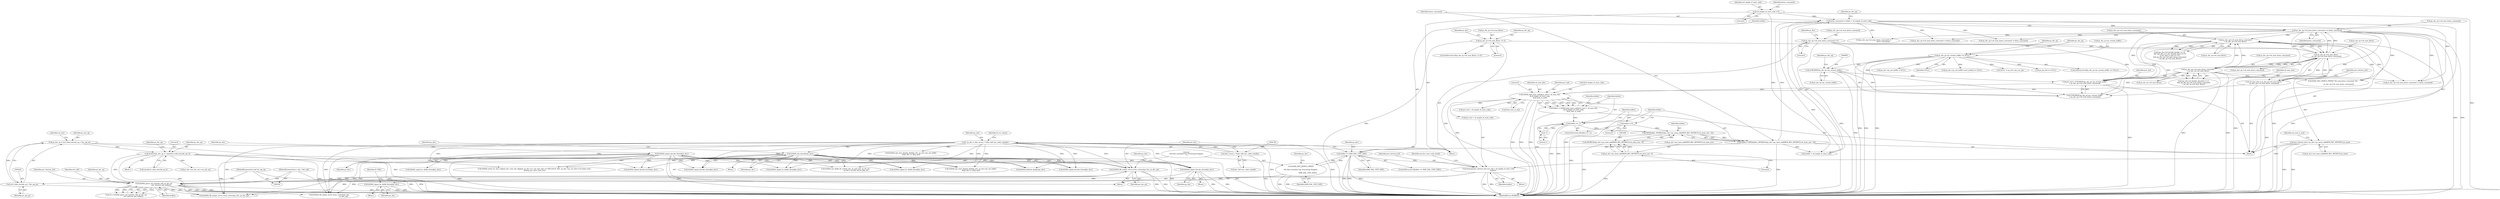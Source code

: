 digraph "0_Android_494561291a503840f385fbcd11d9bc5f4dc502b8@pointer" {
"1001409" [label="(Call,ih264d_signal_decode_thread(ps_dec))"];
"1001088" [label="(Call,ih264d_signal_decode_thread(ps_dec))"];
"1001069" [label="(Call,ih264d_fill_output_struct_from_context(ps_dec, ps_dec_op))"];
"1000155" [label="(Call,* ps_dec = (dec_struct_t *)(dec_hdl->pv_codec_handle))"];
"1000157" [label="(Call,(dec_struct_t *)(dec_hdl->pv_codec_handle))"];
"1000908" [label="(Call,ih264d_init_decoder(ps_dec))"];
"1001297" [label="(Call,ih264d_parse_nal_unit(dec_hdl, ps_dec_op,\n                              pu1_bitstrm_buf, buflen))"];
"1000150" [label="(MethodParameterIn,iv_obj_t *dec_hdl)"];
"1000229" [label="(Call,memset(ps_dec_op, 0, sizeof(ivd_video_decode_op_t)))"];
"1000217" [label="(Call,ps_dec_op = (ivd_video_decode_op_t *)pv_api_op)"];
"1000219" [label="(Call,(ivd_video_decode_op_t *)pv_api_op)"];
"1000152" [label="(MethodParameterIn,void *pv_api_op)"];
"1001221" [label="(Call,memcpy(pu1_bitstrm_buf, pu1_buf + u4_length_of_start_code,\n                   buflen))"];
"1001009" [label="(Call,pu1_bitstrm_buf = ps_dec->ps_mem_tab[MEM_REC_BITSBUF].pv_base)"];
"1001023" [label="(Call,ih264d_find_start_code(pu1_buf, 0, u4_max_ofst,\n &u4_length_of_start_code,\n &u4_next_is_aud))"];
"1000989" [label="(Call,pu1_buf = (UWORD8*)ps_dec_ip->pv_stream_buffer\n + ps_dec_op->u4_num_bytes_consumed)"];
"1000992" [label="(Call,(UWORD8*)ps_dec_ip->pv_stream_buffer)"];
"1000267" [label="(Call,ps_dec_ip->pv_stream_buffer == NULL)"];
"1001461" [label="(Call,ps_dec_op->u4_num_bytes_consumed\n < ps_dec_ip->u4_num_Bytes)"];
"1001436" [label="(Call,ps_dec_op->u4_num_bytes_consumed\n < ps_dec_ip->u4_num_Bytes)"];
"1001059" [label="(Call,ps_dec_op->u4_num_bytes_consumed += bytes_consumed)"];
"1001054" [label="(Call,bytes_consumed = buflen + u4_length_of_start_code)"];
"1001039" [label="(Call,buflen = MIN(buflen, (WORD32)(ps_dec->ps_mem_tab[MEM_REC_BITSBUF].u4_mem_size - 8)))"];
"1001041" [label="(Call,MIN(buflen, (WORD32)(ps_dec->ps_mem_tab[MEM_REC_BITSBUF].u4_mem_size - 8)))"];
"1001032" [label="(Call,buflen == -1)"];
"1001021" [label="(Call,buflen = ih264d_find_start_code(pu1_buf, 0, u4_max_ofst,\n &u4_length_of_start_code,\n &u4_next_is_aud))"];
"1001034" [label="(Call,-1)"];
"1001036" [label="(Call,buflen = 0)"];
"1001043" [label="(Call,(WORD32)(ps_dec->ps_mem_tab[MEM_REC_BITSBUF].u4_mem_size - 8))"];
"1001045" [label="(Call,ps_dec->ps_mem_tab[MEM_REC_BITSBUF].u4_mem_size - 8)"];
"1000173" [label="(Call,u4_length_of_start_code = 0)"];
"1001002" [label="(Call,ps_dec_ip->u4_num_Bytes\n - ps_dec_op->u4_num_bytes_consumed)"];
"1000288" [label="(Call,ps_dec_ip->u4_num_Bytes <= 0)"];
"1000313" [label="(Call,ps_dec_op->u4_num_bytes_consumed = 0)"];
"1001000" [label="(Call,u4_max_ofst = ps_dec_ip->u4_num_Bytes\n - ps_dec_op->u4_num_bytes_consumed)"];
"1001065" [label="(Call,buflen >= MAX_NAL_UNIT_SIZE)"];
"1001072" [label="(Call,H264_DEC_DEBUG_PRINT(\n \"\nNal Size exceeded %d, Processing Stopped..\n\",\n                            MAX_NAL_UNIT_SIZE))"];
"1001418" [label="(Call,ih264d_signal_bs_deblk_thread(ps_dec))"];
"1001222" [label="(Identifier,pu1_bitstrm_buf)"];
"1000275" [label="(Identifier,ps_dec_op)"];
"1001053" [label="(Literal,8)"];
"1001031" [label="(ControlStructure,if(buflen == -1))"];
"1001070" [label="(Identifier,ps_dec)"];
"1001027" [label="(Call,&u4_length_of_start_code)"];
"1001256" [label="(Call,ih264d_fill_output_struct_from_context(ps_dec,\n                                                           ps_dec_op))"];
"1001445" [label="(Call,((ps_dec->i4_decode_header == 0)\n && ((ps_dec->u1_pic_decode_done == 0)\n || (u4_next_is_aud == 1)))\n && (ps_dec_op->u4_num_bytes_consumed\n < ps_dec_ip->u4_num_Bytes))"];
"1001697" [label="(Call,ih264d_init_deblk_tfr_ctxt(ps_dec, ps_pad_mgr, ps_tfr_cxt,\n                                           ps_dec->u2_frm_wd_in_mbs, 0))"];
"1001462" [label="(Call,ps_dec_op->u4_num_bytes_consumed)"];
"1001069" [label="(Call,ih264d_fill_output_struct_from_context(ps_dec, ps_dec_op))"];
"1001003" [label="(Call,ps_dec_ip->u4_num_Bytes)"];
"1001006" [label="(Call,ps_dec_op->u4_num_bytes_consumed)"];
"1001228" [label="(Identifier,u4_first_start_code_found)"];
"1001147" [label="(Call,pu1_buf + u4_length_of_start_code)"];
"1000994" [label="(Call,ps_dec_ip->pv_stream_buffer)"];
"1000175" [label="(Literal,0)"];
"1001073" [label="(Literal,\"\nNal Size exceeded %d, Processing Stopped..\n\")"];
"1001226" [label="(Identifier,buflen)"];
"1001088" [label="(Call,ih264d_signal_decode_thread(ps_dec))"];
"1000268" [label="(Call,ps_dec_ip->pv_stream_buffer)"];
"1001299" [label="(Identifier,ps_dec_op)"];
"1000225" [label="(Identifier,u4_size)"];
"1001430" [label="(Call,(ps_dec->i4_header_decoded != 3)\n && (ps_dec_op->u4_num_bytes_consumed\n < ps_dec_ip->u4_num_Bytes))"];
"1002023" [label="(Call,ih264d_signal_bs_deblk_thread(ps_dec))"];
"1002037" [label="(Call,ih264d_get_next_display_field(ps_dec, ps_dec->ps_out_buffer,\n &(ps_dec->s_disp_op)))"];
"1001029" [label="(Call,&u4_next_is_aud)"];
"1001001" [label="(Identifier,u4_max_ofst)"];
"1001300" [label="(Identifier,pu1_bitstrm_buf)"];
"1000222" [label="(Block,)"];
"1001221" [label="(Call,memcpy(pu1_bitstrm_buf, pu1_buf + u4_length_of_start_code,\n                   buflen))"];
"1001140" [label="(Identifier,ps_dec)"];
"1001023" [label="(Call,ih264d_find_start_code(pu1_buf, 0, u4_max_ofst,\n &u4_length_of_start_code,\n &u4_next_is_aud))"];
"1001074" [label="(Identifier,MAX_NAL_UNIT_SIZE)"];
"1001010" [label="(Identifier,pu1_bitstrm_buf)"];
"1000991" [label="(Call,(UWORD8*)ps_dec_ip->pv_stream_buffer\n + ps_dec_op->u4_num_bytes_consumed)"];
"1000173" [label="(Call,u4_length_of_start_code = 0)"];
"1001019" [label="(Identifier,u4_next_is_aud)"];
"1000912" [label="(Identifier,ps_dec)"];
"1001440" [label="(Call,ps_dec_ip->u4_num_Bytes)"];
"1001066" [label="(Identifier,buflen)"];
"1000152" [label="(MethodParameterIn,void *pv_api_op)"];
"1001021" [label="(Call,buflen = ih264d_find_start_code(pu1_buf, 0, u4_max_ofst,\n &u4_length_of_start_code,\n &u4_next_is_aud))"];
"1000230" [label="(Identifier,ps_dec_op)"];
"1001608" [label="(Call,ih264d_signal_decode_thread(ps_dec))"];
"1000159" [label="(Call,dec_hdl->pv_codec_handle)"];
"1001358" [label="(Call,ps_dec_op->u4_num_bytes_consumed -= bytes_consumed)"];
"1001060" [label="(Call,ps_dec_op->u4_num_bytes_consumed)"];
"1000217" [label="(Call,ps_dec_op = (ivd_video_decode_op_t *)pv_api_op)"];
"1000418" [label="(Call,ps_dec->ps_out_buffer->pu1_bufs[i] == NULL)"];
"1000157" [label="(Call,(dec_struct_t *)(dec_hdl->pv_codec_handle))"];
"1000909" [label="(Identifier,ps_dec)"];
"1001055" [label="(Identifier,bytes_consumed)"];
"1000229" [label="(Call,memset(ps_dec_op, 0, sizeof(ivd_video_decode_op_t)))"];
"1001418" [label="(Call,ih264d_signal_bs_deblk_thread(ps_dec))"];
"1001009" [label="(Call,pu1_bitstrm_buf = ps_dec->ps_mem_tab[MEM_REC_BITSBUF].pv_base)"];
"1002143" [label="(Call,NULL != ps_dec->ps_cur_sps)"];
"1001731" [label="(Call,ih264d_signal_decode_thread(ps_dec))"];
"1001839" [label="(Call,ih264d_signal_bs_deblk_thread(ps_dec))"];
"1001414" [label="(Identifier,ps_dec)"];
"1001301" [label="(Identifier,buflen)"];
"1001011" [label="(Call,ps_dec->ps_mem_tab[MEM_REC_BITSBUF].pv_base)"];
"1001033" [label="(Identifier,buflen)"];
"1000153" [label="(Block,)"];
"1000635" [label="(Call,ps_pic_buf == NULL)"];
"1000287" [label="(ControlStructure,if(ps_dec_ip->u4_num_Bytes <= 0))"];
"1000232" [label="(Call,sizeof(ivd_video_decode_op_t))"];
"1001410" [label="(Identifier,ps_dec)"];
"1001072" [label="(Call,H264_DEC_DEBUG_PRINT(\n \"\nNal Size exceeded %d, Processing Stopped..\n\",\n                            MAX_NAL_UNIT_SIZE))"];
"1001036" [label="(Call,buflen = 0)"];
"1001002" [label="(Call,ps_dec_ip->u4_num_Bytes\n - ps_dec_op->u4_num_bytes_consumed)"];
"1001054" [label="(Call,bytes_consumed = buflen + u4_length_of_start_code)"];
"1001037" [label="(Identifier,buflen)"];
"1000907" [label="(Block,)"];
"1001223" [label="(Call,pu1_buf + u4_length_of_start_code)"];
"1001419" [label="(Identifier,ps_dec)"];
"1001039" [label="(Call,buflen = MIN(buflen, (WORD32)(ps_dec->ps_mem_tab[MEM_REC_BITSBUF].u4_mem_size - 8)))"];
"1001046" [label="(Call,ps_dec->ps_mem_tab[MEM_REC_BITSBUF].u4_mem_size)"];
"1001901" [label="(Call,ih264d_deblock_display(ps_dec))"];
"1001063" [label="(Identifier,bytes_consumed)"];
"1000267" [label="(Call,ps_dec_ip->pv_stream_buffer == NULL)"];
"1001417" [label="(Block,)"];
"1001624" [label="(Call,ps_dec_op->u4_num_bytes_consumed -= bytes_consumed)"];
"1001381" [label="(Call,ps_dec_op->u4_num_bytes_consumed -= bytes_consumed)"];
"1000155" [label="(Call,* ps_dec = (dec_struct_t *)(dec_hdl->pv_codec_handle))"];
"1000314" [label="(Call,ps_dec_op->u4_num_bytes_consumed)"];
"1001061" [label="(Identifier,ps_dec_op)"];
"1001025" [label="(Literal,0)"];
"1001172" [label="(Call,ps_dec_op->u4_num_bytes_consumed -=\n                                        bytes_consumed)"];
"1000998" [label="(Identifier,ps_dec_op)"];
"1000292" [label="(Literal,0)"];
"1000266" [label="(ControlStructure,if(ps_dec_ip->pv_stream_buffer == NULL))"];
"1001295" [label="(Call,ret = ih264d_parse_nal_unit(dec_hdl, ps_dec_op,\n                              pu1_bitstrm_buf, buflen))"];
"1000318" [label="(Call,ps_dec->ps_out_buffer = NULL)"];
"1001220" [label="(Block,)"];
"1000290" [label="(Identifier,ps_dec_ip)"];
"1001067" [label="(Identifier,MAX_NAL_UNIT_SIZE)"];
"1001026" [label="(Identifier,u4_max_ofst)"];
"1001071" [label="(Identifier,ps_dec_op)"];
"1001024" [label="(Identifier,pu1_buf)"];
"1001298" [label="(Identifier,dec_hdl)"];
"1000271" [label="(Identifier,NULL)"];
"1001045" [label="(Call,ps_dec->ps_mem_tab[MEM_REC_BITSBUF].u4_mem_size - 8)"];
"1000988" [label="(Block,)"];
"1000989" [label="(Call,pu1_buf = (UWORD8*)ps_dec_ip->pv_stream_buffer\n + ps_dec_op->u4_num_bytes_consumed)"];
"1000990" [label="(Identifier,pu1_buf)"];
"1000725" [label="(Call,ih264d_get_next_display_field(ps_dec, ps_dec->ps_out_buffer,\n &(ps_dec->s_disp_op)))"];
"1001022" [label="(Identifier,buflen)"];
"1001380" [label="(Block,)"];
"1001056" [label="(Call,buflen + u4_length_of_start_code)"];
"1001041" [label="(Call,MIN(buflen, (WORD32)(ps_dec->ps_mem_tab[MEM_REC_BITSBUF].u4_mem_size - 8)))"];
"1000320" [label="(Identifier,ps_dec)"];
"1001000" [label="(Call,u4_max_ofst = ps_dec_ip->u4_num_Bytes\n - ps_dec_op->u4_num_bytes_consumed)"];
"1000992" [label="(Call,(UWORD8*)ps_dec_ip->pv_stream_buffer)"];
"1000288" [label="(Call,ps_dec_ip->u4_num_Bytes <= 0)"];
"1000289" [label="(Call,ps_dec_ip->u4_num_Bytes)"];
"1000156" [label="(Identifier,ps_dec)"];
"1000239" [label="(Call,ps_dec->pv_dec_out = ps_dec_op)"];
"1001089" [label="(Identifier,ps_dec)"];
"1001122" [label="(Call,ih264d_signal_bs_deblk_thread(ps_dec))"];
"1001205" [label="(Call,ih264d_signal_decode_thread(ps_dec))"];
"1002065" [label="(Call,ih264d_fill_output_struct_from_context(ps_dec, ps_dec_op))"];
"1000150" [label="(MethodParameterIn,iv_obj_t *dec_hdl)"];
"1000218" [label="(Identifier,ps_dec_op)"];
"1000313" [label="(Call,ps_dec_op->u4_num_bytes_consumed = 0)"];
"1001042" [label="(Identifier,buflen)"];
"1001064" [label="(ControlStructure,if(buflen >= MAX_NAL_UNIT_SIZE))"];
"1000908" [label="(Call,ih264d_init_decoder(ps_dec))"];
"1002185" [label="(MethodReturn,WORD32)"];
"1000296" [label="(Identifier,ps_dec_op)"];
"1000164" [label="(Identifier,i4_err_status)"];
"1000174" [label="(Identifier,u4_length_of_start_code)"];
"1001068" [label="(Block,)"];
"1001043" [label="(Call,(WORD32)(ps_dec->ps_mem_tab[MEM_REC_BITSBUF].u4_mem_size - 8))"];
"1000219" [label="(Call,(ivd_video_decode_op_t *)pv_api_op)"];
"1002178" [label="(Call,H264_DEC_DEBUG_PRINT(\"The num bytes consumed: %d\n\",\n                         ps_dec_op->u4_num_bytes_consumed))"];
"1001040" [label="(Identifier,buflen)"];
"1001065" [label="(Call,buflen >= MAX_NAL_UNIT_SIZE)"];
"1000178" [label="(Identifier,bytes_consumed)"];
"1001059" [label="(Call,ps_dec_op->u4_num_bytes_consumed += bytes_consumed)"];
"1000236" [label="(Identifier,ps_dec_op)"];
"1001038" [label="(Literal,0)"];
"1001297" [label="(Call,ih264d_parse_nal_unit(dec_hdl, ps_dec_op,\n                              pu1_bitstrm_buf, buflen))"];
"1001409" [label="(Call,ih264d_signal_decode_thread(ps_dec))"];
"1001077" [label="(Identifier,ps_dec)"];
"1000231" [label="(Literal,0)"];
"1000221" [label="(Identifier,pv_api_op)"];
"1001436" [label="(Call,ps_dec_op->u4_num_bytes_consumed\n < ps_dec_ip->u4_num_Bytes)"];
"1001555" [label="(Call,ih264d_mark_err_slice_skip(ps_dec, num_mb_skipped, ps_dec->u1_nal_unit_type == IDR_SLICE_NAL, ps_dec->ps_cur_slice->u2_frame_num,\n &temp_poc, prev_slice_err))"];
"1001437" [label="(Call,ps_dec_op->u4_num_bytes_consumed)"];
"1000317" [label="(Literal,0)"];
"1001421" [label="(Identifier,IV_FAIL)"];
"1001461" [label="(Call,ps_dec_op->u4_num_bytes_consumed\n < ps_dec_ip->u4_num_Bytes)"];
"1001034" [label="(Call,-1)"];
"1001465" [label="(Call,ps_dec_ip->u4_num_Bytes)"];
"1001032" [label="(Call,buflen == -1)"];
"1001093" [label="(Identifier,ps_dec)"];
"1001035" [label="(Literal,1)"];
"1000310" [label="(Identifier,ps_dec)"];
"1001409" -> "1001380"  [label="AST: "];
"1001409" -> "1001410"  [label="CFG: "];
"1001410" -> "1001409"  [label="AST: "];
"1001414" -> "1001409"  [label="CFG: "];
"1001409" -> "1002185"  [label="DDG: "];
"1001409" -> "1002185"  [label="DDG: "];
"1001088" -> "1001409"  [label="DDG: "];
"1000155" -> "1001409"  [label="DDG: "];
"1000908" -> "1001409"  [label="DDG: "];
"1001409" -> "1001418"  [label="DDG: "];
"1001088" -> "1001068"  [label="AST: "];
"1001088" -> "1001089"  [label="CFG: "];
"1001089" -> "1001088"  [label="AST: "];
"1001093" -> "1001088"  [label="CFG: "];
"1001088" -> "1002185"  [label="DDG: "];
"1001088" -> "1002185"  [label="DDG: "];
"1001088" -> "1001069"  [label="DDG: "];
"1001069" -> "1001088"  [label="DDG: "];
"1001088" -> "1001122"  [label="DDG: "];
"1001088" -> "1001205"  [label="DDG: "];
"1001088" -> "1001256"  [label="DDG: "];
"1001088" -> "1001555"  [label="DDG: "];
"1001088" -> "1001608"  [label="DDG: "];
"1001088" -> "1001697"  [label="DDG: "];
"1001088" -> "1001731"  [label="DDG: "];
"1001088" -> "1001839"  [label="DDG: "];
"1001088" -> "1001901"  [label="DDG: "];
"1001088" -> "1002023"  [label="DDG: "];
"1001088" -> "1002037"  [label="DDG: "];
"1001088" -> "1002065"  [label="DDG: "];
"1001069" -> "1001068"  [label="AST: "];
"1001069" -> "1001071"  [label="CFG: "];
"1001070" -> "1001069"  [label="AST: "];
"1001071" -> "1001069"  [label="AST: "];
"1001073" -> "1001069"  [label="CFG: "];
"1001069" -> "1002185"  [label="DDG: "];
"1001069" -> "1002185"  [label="DDG: "];
"1000155" -> "1001069"  [label="DDG: "];
"1000908" -> "1001069"  [label="DDG: "];
"1001297" -> "1001069"  [label="DDG: "];
"1000229" -> "1001069"  [label="DDG: "];
"1001069" -> "1001256"  [label="DDG: "];
"1001069" -> "1001297"  [label="DDG: "];
"1001069" -> "1002065"  [label="DDG: "];
"1000155" -> "1000153"  [label="AST: "];
"1000155" -> "1000157"  [label="CFG: "];
"1000156" -> "1000155"  [label="AST: "];
"1000157" -> "1000155"  [label="AST: "];
"1000164" -> "1000155"  [label="CFG: "];
"1000155" -> "1002185"  [label="DDG: "];
"1000155" -> "1002185"  [label="DDG: "];
"1000157" -> "1000155"  [label="DDG: "];
"1000155" -> "1000725"  [label="DDG: "];
"1000155" -> "1000908"  [label="DDG: "];
"1000155" -> "1001205"  [label="DDG: "];
"1000155" -> "1001256"  [label="DDG: "];
"1000155" -> "1001555"  [label="DDG: "];
"1000155" -> "1001608"  [label="DDG: "];
"1000155" -> "1001697"  [label="DDG: "];
"1000155" -> "1001731"  [label="DDG: "];
"1000155" -> "1001839"  [label="DDG: "];
"1000155" -> "1001901"  [label="DDG: "];
"1000155" -> "1002023"  [label="DDG: "];
"1000155" -> "1002037"  [label="DDG: "];
"1000155" -> "1002065"  [label="DDG: "];
"1000157" -> "1000159"  [label="CFG: "];
"1000158" -> "1000157"  [label="AST: "];
"1000159" -> "1000157"  [label="AST: "];
"1000157" -> "1002185"  [label="DDG: "];
"1000908" -> "1000907"  [label="AST: "];
"1000908" -> "1000909"  [label="CFG: "];
"1000909" -> "1000908"  [label="AST: "];
"1000912" -> "1000908"  [label="CFG: "];
"1000908" -> "1002185"  [label="DDG: "];
"1000908" -> "1002185"  [label="DDG: "];
"1000908" -> "1001205"  [label="DDG: "];
"1000908" -> "1001256"  [label="DDG: "];
"1000908" -> "1001555"  [label="DDG: "];
"1000908" -> "1001608"  [label="DDG: "];
"1000908" -> "1001697"  [label="DDG: "];
"1000908" -> "1001731"  [label="DDG: "];
"1000908" -> "1001839"  [label="DDG: "];
"1000908" -> "1001901"  [label="DDG: "];
"1000908" -> "1002023"  [label="DDG: "];
"1000908" -> "1002037"  [label="DDG: "];
"1000908" -> "1002065"  [label="DDG: "];
"1001297" -> "1001295"  [label="AST: "];
"1001297" -> "1001301"  [label="CFG: "];
"1001298" -> "1001297"  [label="AST: "];
"1001299" -> "1001297"  [label="AST: "];
"1001300" -> "1001297"  [label="AST: "];
"1001301" -> "1001297"  [label="AST: "];
"1001295" -> "1001297"  [label="CFG: "];
"1001297" -> "1002185"  [label="DDG: "];
"1001297" -> "1002185"  [label="DDG: "];
"1001297" -> "1002185"  [label="DDG: "];
"1001297" -> "1002185"  [label="DDG: "];
"1001297" -> "1001256"  [label="DDG: "];
"1001297" -> "1001295"  [label="DDG: "];
"1001297" -> "1001295"  [label="DDG: "];
"1001297" -> "1001295"  [label="DDG: "];
"1001297" -> "1001295"  [label="DDG: "];
"1000150" -> "1001297"  [label="DDG: "];
"1000229" -> "1001297"  [label="DDG: "];
"1001221" -> "1001297"  [label="DDG: "];
"1001221" -> "1001297"  [label="DDG: "];
"1001297" -> "1002065"  [label="DDG: "];
"1000150" -> "1000149"  [label="AST: "];
"1000150" -> "1002185"  [label="DDG: "];
"1000229" -> "1000222"  [label="AST: "];
"1000229" -> "1000232"  [label="CFG: "];
"1000230" -> "1000229"  [label="AST: "];
"1000231" -> "1000229"  [label="AST: "];
"1000232" -> "1000229"  [label="AST: "];
"1000236" -> "1000229"  [label="CFG: "];
"1000229" -> "1002185"  [label="DDG: "];
"1000217" -> "1000229"  [label="DDG: "];
"1000229" -> "1000239"  [label="DDG: "];
"1000229" -> "1001256"  [label="DDG: "];
"1000229" -> "1002065"  [label="DDG: "];
"1000217" -> "1000153"  [label="AST: "];
"1000217" -> "1000219"  [label="CFG: "];
"1000218" -> "1000217"  [label="AST: "];
"1000219" -> "1000217"  [label="AST: "];
"1000225" -> "1000217"  [label="CFG: "];
"1000217" -> "1002185"  [label="DDG: "];
"1000219" -> "1000217"  [label="DDG: "];
"1000219" -> "1000221"  [label="CFG: "];
"1000220" -> "1000219"  [label="AST: "];
"1000221" -> "1000219"  [label="AST: "];
"1000219" -> "1002185"  [label="DDG: "];
"1000152" -> "1000219"  [label="DDG: "];
"1000152" -> "1000149"  [label="AST: "];
"1000152" -> "1002185"  [label="DDG: "];
"1001221" -> "1001220"  [label="AST: "];
"1001221" -> "1001226"  [label="CFG: "];
"1001222" -> "1001221"  [label="AST: "];
"1001223" -> "1001221"  [label="AST: "];
"1001226" -> "1001221"  [label="AST: "];
"1001228" -> "1001221"  [label="CFG: "];
"1001221" -> "1002185"  [label="DDG: "];
"1001221" -> "1002185"  [label="DDG: "];
"1001009" -> "1001221"  [label="DDG: "];
"1001023" -> "1001221"  [label="DDG: "];
"1001065" -> "1001221"  [label="DDG: "];
"1001009" -> "1000988"  [label="AST: "];
"1001009" -> "1001011"  [label="CFG: "];
"1001010" -> "1001009"  [label="AST: "];
"1001011" -> "1001009"  [label="AST: "];
"1001019" -> "1001009"  [label="CFG: "];
"1001009" -> "1002185"  [label="DDG: "];
"1001009" -> "1002185"  [label="DDG: "];
"1001023" -> "1001021"  [label="AST: "];
"1001023" -> "1001029"  [label="CFG: "];
"1001024" -> "1001023"  [label="AST: "];
"1001025" -> "1001023"  [label="AST: "];
"1001026" -> "1001023"  [label="AST: "];
"1001027" -> "1001023"  [label="AST: "];
"1001029" -> "1001023"  [label="AST: "];
"1001021" -> "1001023"  [label="CFG: "];
"1001023" -> "1002185"  [label="DDG: "];
"1001023" -> "1002185"  [label="DDG: "];
"1001023" -> "1002185"  [label="DDG: "];
"1001023" -> "1002185"  [label="DDG: "];
"1001023" -> "1001021"  [label="DDG: "];
"1001023" -> "1001021"  [label="DDG: "];
"1001023" -> "1001021"  [label="DDG: "];
"1001023" -> "1001021"  [label="DDG: "];
"1001023" -> "1001021"  [label="DDG: "];
"1000989" -> "1001023"  [label="DDG: "];
"1001000" -> "1001023"  [label="DDG: "];
"1001023" -> "1001147"  [label="DDG: "];
"1001023" -> "1001223"  [label="DDG: "];
"1000989" -> "1000988"  [label="AST: "];
"1000989" -> "1000991"  [label="CFG: "];
"1000990" -> "1000989"  [label="AST: "];
"1000991" -> "1000989"  [label="AST: "];
"1001001" -> "1000989"  [label="CFG: "];
"1000989" -> "1002185"  [label="DDG: "];
"1000992" -> "1000989"  [label="DDG: "];
"1001461" -> "1000989"  [label="DDG: "];
"1001436" -> "1000989"  [label="DDG: "];
"1001059" -> "1000989"  [label="DDG: "];
"1000313" -> "1000989"  [label="DDG: "];
"1000992" -> "1000991"  [label="AST: "];
"1000992" -> "1000994"  [label="CFG: "];
"1000993" -> "1000992"  [label="AST: "];
"1000994" -> "1000992"  [label="AST: "];
"1000998" -> "1000992"  [label="CFG: "];
"1000992" -> "1002185"  [label="DDG: "];
"1000992" -> "1000991"  [label="DDG: "];
"1000267" -> "1000992"  [label="DDG: "];
"1000267" -> "1000266"  [label="AST: "];
"1000267" -> "1000271"  [label="CFG: "];
"1000268" -> "1000267"  [label="AST: "];
"1000271" -> "1000267"  [label="AST: "];
"1000275" -> "1000267"  [label="CFG: "];
"1000290" -> "1000267"  [label="CFG: "];
"1000267" -> "1002185"  [label="DDG: "];
"1000267" -> "1002185"  [label="DDG: "];
"1000267" -> "1002185"  [label="DDG: "];
"1000267" -> "1000318"  [label="DDG: "];
"1000267" -> "1000418"  [label="DDG: "];
"1000267" -> "1000635"  [label="DDG: "];
"1000267" -> "1002143"  [label="DDG: "];
"1001461" -> "1001445"  [label="AST: "];
"1001461" -> "1001465"  [label="CFG: "];
"1001462" -> "1001461"  [label="AST: "];
"1001465" -> "1001461"  [label="AST: "];
"1001445" -> "1001461"  [label="CFG: "];
"1001461" -> "1002185"  [label="DDG: "];
"1001461" -> "1002185"  [label="DDG: "];
"1001461" -> "1000991"  [label="DDG: "];
"1001461" -> "1001002"  [label="DDG: "];
"1001461" -> "1001002"  [label="DDG: "];
"1001461" -> "1001445"  [label="DDG: "];
"1001461" -> "1001445"  [label="DDG: "];
"1001436" -> "1001461"  [label="DDG: "];
"1001436" -> "1001461"  [label="DDG: "];
"1001059" -> "1001461"  [label="DDG: "];
"1001002" -> "1001461"  [label="DDG: "];
"1001461" -> "1001624"  [label="DDG: "];
"1001461" -> "1002178"  [label="DDG: "];
"1001436" -> "1001430"  [label="AST: "];
"1001436" -> "1001440"  [label="CFG: "];
"1001437" -> "1001436"  [label="AST: "];
"1001440" -> "1001436"  [label="AST: "];
"1001430" -> "1001436"  [label="CFG: "];
"1001436" -> "1002185"  [label="DDG: "];
"1001436" -> "1002185"  [label="DDG: "];
"1001436" -> "1000991"  [label="DDG: "];
"1001436" -> "1001002"  [label="DDG: "];
"1001436" -> "1001002"  [label="DDG: "];
"1001436" -> "1001430"  [label="DDG: "];
"1001436" -> "1001430"  [label="DDG: "];
"1001059" -> "1001436"  [label="DDG: "];
"1001002" -> "1001436"  [label="DDG: "];
"1001436" -> "1001624"  [label="DDG: "];
"1001436" -> "1002178"  [label="DDG: "];
"1001059" -> "1000988"  [label="AST: "];
"1001059" -> "1001063"  [label="CFG: "];
"1001060" -> "1001059"  [label="AST: "];
"1001063" -> "1001059"  [label="AST: "];
"1001066" -> "1001059"  [label="CFG: "];
"1001059" -> "1002185"  [label="DDG: "];
"1001059" -> "1002185"  [label="DDG: "];
"1001059" -> "1000991"  [label="DDG: "];
"1001059" -> "1001002"  [label="DDG: "];
"1001054" -> "1001059"  [label="DDG: "];
"1001002" -> "1001059"  [label="DDG: "];
"1001059" -> "1001172"  [label="DDG: "];
"1001059" -> "1001358"  [label="DDG: "];
"1001059" -> "1001381"  [label="DDG: "];
"1001059" -> "1001624"  [label="DDG: "];
"1001059" -> "1002178"  [label="DDG: "];
"1001054" -> "1000988"  [label="AST: "];
"1001054" -> "1001056"  [label="CFG: "];
"1001055" -> "1001054"  [label="AST: "];
"1001056" -> "1001054"  [label="AST: "];
"1001061" -> "1001054"  [label="CFG: "];
"1001054" -> "1002185"  [label="DDG: "];
"1001039" -> "1001054"  [label="DDG: "];
"1000173" -> "1001054"  [label="DDG: "];
"1001054" -> "1001172"  [label="DDG: "];
"1001054" -> "1001358"  [label="DDG: "];
"1001054" -> "1001381"  [label="DDG: "];
"1001054" -> "1001624"  [label="DDG: "];
"1001039" -> "1000988"  [label="AST: "];
"1001039" -> "1001041"  [label="CFG: "];
"1001040" -> "1001039"  [label="AST: "];
"1001041" -> "1001039"  [label="AST: "];
"1001055" -> "1001039"  [label="CFG: "];
"1001039" -> "1002185"  [label="DDG: "];
"1001041" -> "1001039"  [label="DDG: "];
"1001041" -> "1001039"  [label="DDG: "];
"1001039" -> "1001056"  [label="DDG: "];
"1001039" -> "1001065"  [label="DDG: "];
"1001041" -> "1001043"  [label="CFG: "];
"1001042" -> "1001041"  [label="AST: "];
"1001043" -> "1001041"  [label="AST: "];
"1001041" -> "1002185"  [label="DDG: "];
"1001032" -> "1001041"  [label="DDG: "];
"1001036" -> "1001041"  [label="DDG: "];
"1001043" -> "1001041"  [label="DDG: "];
"1001032" -> "1001031"  [label="AST: "];
"1001032" -> "1001034"  [label="CFG: "];
"1001033" -> "1001032"  [label="AST: "];
"1001034" -> "1001032"  [label="AST: "];
"1001037" -> "1001032"  [label="CFG: "];
"1001040" -> "1001032"  [label="CFG: "];
"1001032" -> "1002185"  [label="DDG: "];
"1001032" -> "1002185"  [label="DDG: "];
"1001021" -> "1001032"  [label="DDG: "];
"1001034" -> "1001032"  [label="DDG: "];
"1001021" -> "1000988"  [label="AST: "];
"1001022" -> "1001021"  [label="AST: "];
"1001033" -> "1001021"  [label="CFG: "];
"1001021" -> "1002185"  [label="DDG: "];
"1001034" -> "1001035"  [label="CFG: "];
"1001035" -> "1001034"  [label="AST: "];
"1001036" -> "1001031"  [label="AST: "];
"1001036" -> "1001038"  [label="CFG: "];
"1001037" -> "1001036"  [label="AST: "];
"1001038" -> "1001036"  [label="AST: "];
"1001040" -> "1001036"  [label="CFG: "];
"1001043" -> "1001045"  [label="CFG: "];
"1001044" -> "1001043"  [label="AST: "];
"1001045" -> "1001043"  [label="AST: "];
"1001043" -> "1002185"  [label="DDG: "];
"1001045" -> "1001043"  [label="DDG: "];
"1001045" -> "1001043"  [label="DDG: "];
"1001045" -> "1001053"  [label="CFG: "];
"1001046" -> "1001045"  [label="AST: "];
"1001053" -> "1001045"  [label="AST: "];
"1001045" -> "1002185"  [label="DDG: "];
"1000173" -> "1000153"  [label="AST: "];
"1000173" -> "1000175"  [label="CFG: "];
"1000174" -> "1000173"  [label="AST: "];
"1000175" -> "1000173"  [label="AST: "];
"1000178" -> "1000173"  [label="CFG: "];
"1000173" -> "1002185"  [label="DDG: "];
"1000173" -> "1001056"  [label="DDG: "];
"1001002" -> "1001000"  [label="AST: "];
"1001002" -> "1001006"  [label="CFG: "];
"1001003" -> "1001002"  [label="AST: "];
"1001006" -> "1001002"  [label="AST: "];
"1001000" -> "1001002"  [label="CFG: "];
"1001002" -> "1002185"  [label="DDG: "];
"1001002" -> "1001000"  [label="DDG: "];
"1001002" -> "1001000"  [label="DDG: "];
"1000288" -> "1001002"  [label="DDG: "];
"1000313" -> "1001002"  [label="DDG: "];
"1000288" -> "1000287"  [label="AST: "];
"1000288" -> "1000292"  [label="CFG: "];
"1000289" -> "1000288"  [label="AST: "];
"1000292" -> "1000288"  [label="AST: "];
"1000296" -> "1000288"  [label="CFG: "];
"1000310" -> "1000288"  [label="CFG: "];
"1000288" -> "1002185"  [label="DDG: "];
"1000288" -> "1002185"  [label="DDG: "];
"1000313" -> "1000153"  [label="AST: "];
"1000313" -> "1000317"  [label="CFG: "];
"1000314" -> "1000313"  [label="AST: "];
"1000317" -> "1000313"  [label="AST: "];
"1000320" -> "1000313"  [label="CFG: "];
"1000313" -> "1002185"  [label="DDG: "];
"1000313" -> "1000991"  [label="DDG: "];
"1001000" -> "1000988"  [label="AST: "];
"1001001" -> "1001000"  [label="AST: "];
"1001010" -> "1001000"  [label="CFG: "];
"1001000" -> "1002185"  [label="DDG: "];
"1001065" -> "1001064"  [label="AST: "];
"1001065" -> "1001067"  [label="CFG: "];
"1001066" -> "1001065"  [label="AST: "];
"1001067" -> "1001065"  [label="AST: "];
"1001070" -> "1001065"  [label="CFG: "];
"1001140" -> "1001065"  [label="CFG: "];
"1001065" -> "1002185"  [label="DDG: "];
"1001065" -> "1002185"  [label="DDG: "];
"1001065" -> "1002185"  [label="DDG: "];
"1001072" -> "1001065"  [label="DDG: "];
"1001065" -> "1001072"  [label="DDG: "];
"1001072" -> "1001068"  [label="AST: "];
"1001072" -> "1001074"  [label="CFG: "];
"1001073" -> "1001072"  [label="AST: "];
"1001074" -> "1001072"  [label="AST: "];
"1001077" -> "1001072"  [label="CFG: "];
"1001072" -> "1002185"  [label="DDG: "];
"1001072" -> "1002185"  [label="DDG: "];
"1001418" -> "1001417"  [label="AST: "];
"1001418" -> "1001419"  [label="CFG: "];
"1001419" -> "1001418"  [label="AST: "];
"1001421" -> "1001418"  [label="CFG: "];
"1001418" -> "1002185"  [label="DDG: "];
"1001418" -> "1002185"  [label="DDG: "];
}
